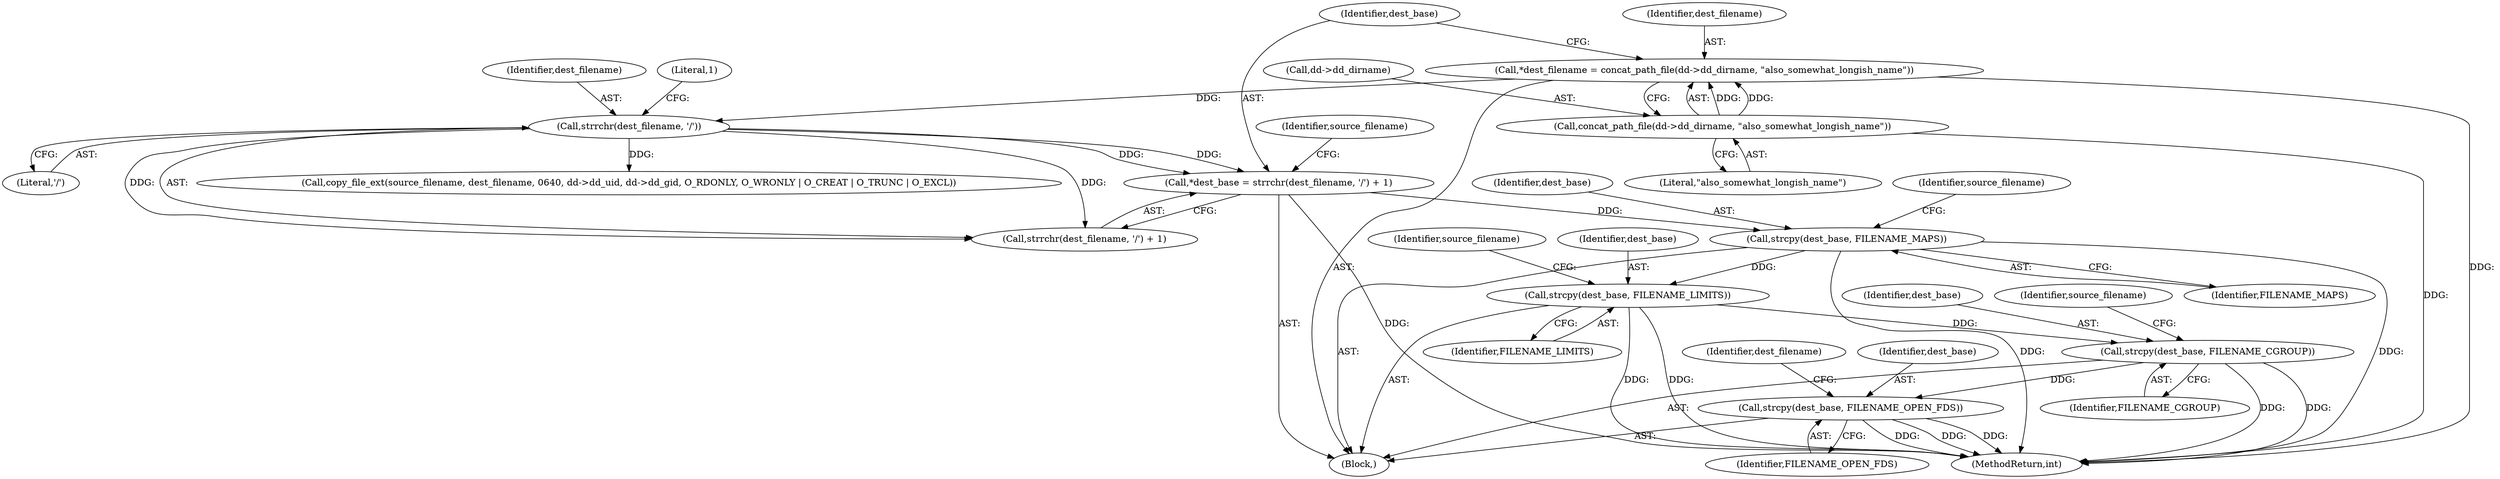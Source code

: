 digraph "0_abrt_8939398b82006ba1fec4ed491339fc075f43fc7c_1@API" {
"1000756" [label="(Call,strcpy(dest_base, FILENAME_CGROUP))"];
"1000730" [label="(Call,strcpy(dest_base, FILENAME_LIMITS))"];
"1000704" [label="(Call,strcpy(dest_base, FILENAME_MAPS))"];
"1000692" [label="(Call,*dest_base = strrchr(dest_filename, '/') + 1)"];
"1000695" [label="(Call,strrchr(dest_filename, '/'))"];
"1000684" [label="(Call,*dest_filename = concat_path_file(dd->dd_dirname, \"also_somewhat_longish_name\"))"];
"1000686" [label="(Call,concat_path_file(dd->dd_dirname, \"also_somewhat_longish_name\"))"];
"1000777" [label="(Call,strcpy(dest_base, FILENAME_OPEN_FDS))"];
"1000706" [label="(Identifier,FILENAME_MAPS)"];
"1000694" [label="(Call,strrchr(dest_filename, '/') + 1)"];
"1000778" [label="(Identifier,dest_base)"];
"1000687" [label="(Call,dd->dd_dirname)"];
"1000708" [label="(Identifier,source_filename)"];
"1000760" [label="(Identifier,source_filename)"];
"1000758" [label="(Identifier,FILENAME_CGROUP)"];
"1000684" [label="(Call,*dest_filename = concat_path_file(dd->dd_dirname, \"also_somewhat_longish_name\"))"];
"1000696" [label="(Identifier,dest_filename)"];
"1000685" [label="(Identifier,dest_filename)"];
"1000697" [label="(Literal,'/')"];
"1000731" [label="(Identifier,dest_base)"];
"1000698" [label="(Literal,1)"];
"1000695" [label="(Call,strrchr(dest_filename, '/'))"];
"1000777" [label="(Call,strcpy(dest_base, FILENAME_OPEN_FDS))"];
"1000757" [label="(Identifier,dest_base)"];
"1000686" [label="(Call,concat_path_file(dd->dd_dirname, \"also_somewhat_longish_name\"))"];
"1000704" [label="(Call,strcpy(dest_base, FILENAME_MAPS))"];
"1000781" [label="(Identifier,dest_filename)"];
"1000779" [label="(Identifier,FILENAME_OPEN_FDS)"];
"1000730" [label="(Call,strcpy(dest_base, FILENAME_LIMITS))"];
"1000732" [label="(Identifier,FILENAME_LIMITS)"];
"1000707" [label="(Call,copy_file_ext(source_filename, dest_filename, 0640, dd->dd_uid, dd->dd_gid, O_RDONLY, O_WRONLY | O_CREAT | O_TRUNC | O_EXCL))"];
"1000734" [label="(Identifier,source_filename)"];
"1000693" [label="(Identifier,dest_base)"];
"1000705" [label="(Identifier,dest_base)"];
"1000692" [label="(Call,*dest_base = strrchr(dest_filename, '/') + 1)"];
"1000756" [label="(Call,strcpy(dest_base, FILENAME_CGROUP))"];
"1000701" [label="(Identifier,source_filename)"];
"1001237" [label="(MethodReturn,int)"];
"1000659" [label="(Block,)"];
"1000690" [label="(Literal,\"also_somewhat_longish_name\")"];
"1000756" -> "1000659"  [label="AST: "];
"1000756" -> "1000758"  [label="CFG: "];
"1000757" -> "1000756"  [label="AST: "];
"1000758" -> "1000756"  [label="AST: "];
"1000760" -> "1000756"  [label="CFG: "];
"1000756" -> "1001237"  [label="DDG: "];
"1000756" -> "1001237"  [label="DDG: "];
"1000730" -> "1000756"  [label="DDG: "];
"1000756" -> "1000777"  [label="DDG: "];
"1000730" -> "1000659"  [label="AST: "];
"1000730" -> "1000732"  [label="CFG: "];
"1000731" -> "1000730"  [label="AST: "];
"1000732" -> "1000730"  [label="AST: "];
"1000734" -> "1000730"  [label="CFG: "];
"1000730" -> "1001237"  [label="DDG: "];
"1000730" -> "1001237"  [label="DDG: "];
"1000704" -> "1000730"  [label="DDG: "];
"1000704" -> "1000659"  [label="AST: "];
"1000704" -> "1000706"  [label="CFG: "];
"1000705" -> "1000704"  [label="AST: "];
"1000706" -> "1000704"  [label="AST: "];
"1000708" -> "1000704"  [label="CFG: "];
"1000704" -> "1001237"  [label="DDG: "];
"1000704" -> "1001237"  [label="DDG: "];
"1000692" -> "1000704"  [label="DDG: "];
"1000692" -> "1000659"  [label="AST: "];
"1000692" -> "1000694"  [label="CFG: "];
"1000693" -> "1000692"  [label="AST: "];
"1000694" -> "1000692"  [label="AST: "];
"1000701" -> "1000692"  [label="CFG: "];
"1000692" -> "1001237"  [label="DDG: "];
"1000695" -> "1000692"  [label="DDG: "];
"1000695" -> "1000692"  [label="DDG: "];
"1000695" -> "1000694"  [label="AST: "];
"1000695" -> "1000697"  [label="CFG: "];
"1000696" -> "1000695"  [label="AST: "];
"1000697" -> "1000695"  [label="AST: "];
"1000698" -> "1000695"  [label="CFG: "];
"1000695" -> "1000694"  [label="DDG: "];
"1000695" -> "1000694"  [label="DDG: "];
"1000684" -> "1000695"  [label="DDG: "];
"1000695" -> "1000707"  [label="DDG: "];
"1000684" -> "1000659"  [label="AST: "];
"1000684" -> "1000686"  [label="CFG: "];
"1000685" -> "1000684"  [label="AST: "];
"1000686" -> "1000684"  [label="AST: "];
"1000693" -> "1000684"  [label="CFG: "];
"1000684" -> "1001237"  [label="DDG: "];
"1000686" -> "1000684"  [label="DDG: "];
"1000686" -> "1000684"  [label="DDG: "];
"1000686" -> "1000690"  [label="CFG: "];
"1000687" -> "1000686"  [label="AST: "];
"1000690" -> "1000686"  [label="AST: "];
"1000686" -> "1001237"  [label="DDG: "];
"1000777" -> "1000659"  [label="AST: "];
"1000777" -> "1000779"  [label="CFG: "];
"1000778" -> "1000777"  [label="AST: "];
"1000779" -> "1000777"  [label="AST: "];
"1000781" -> "1000777"  [label="CFG: "];
"1000777" -> "1001237"  [label="DDG: "];
"1000777" -> "1001237"  [label="DDG: "];
"1000777" -> "1001237"  [label="DDG: "];
}
